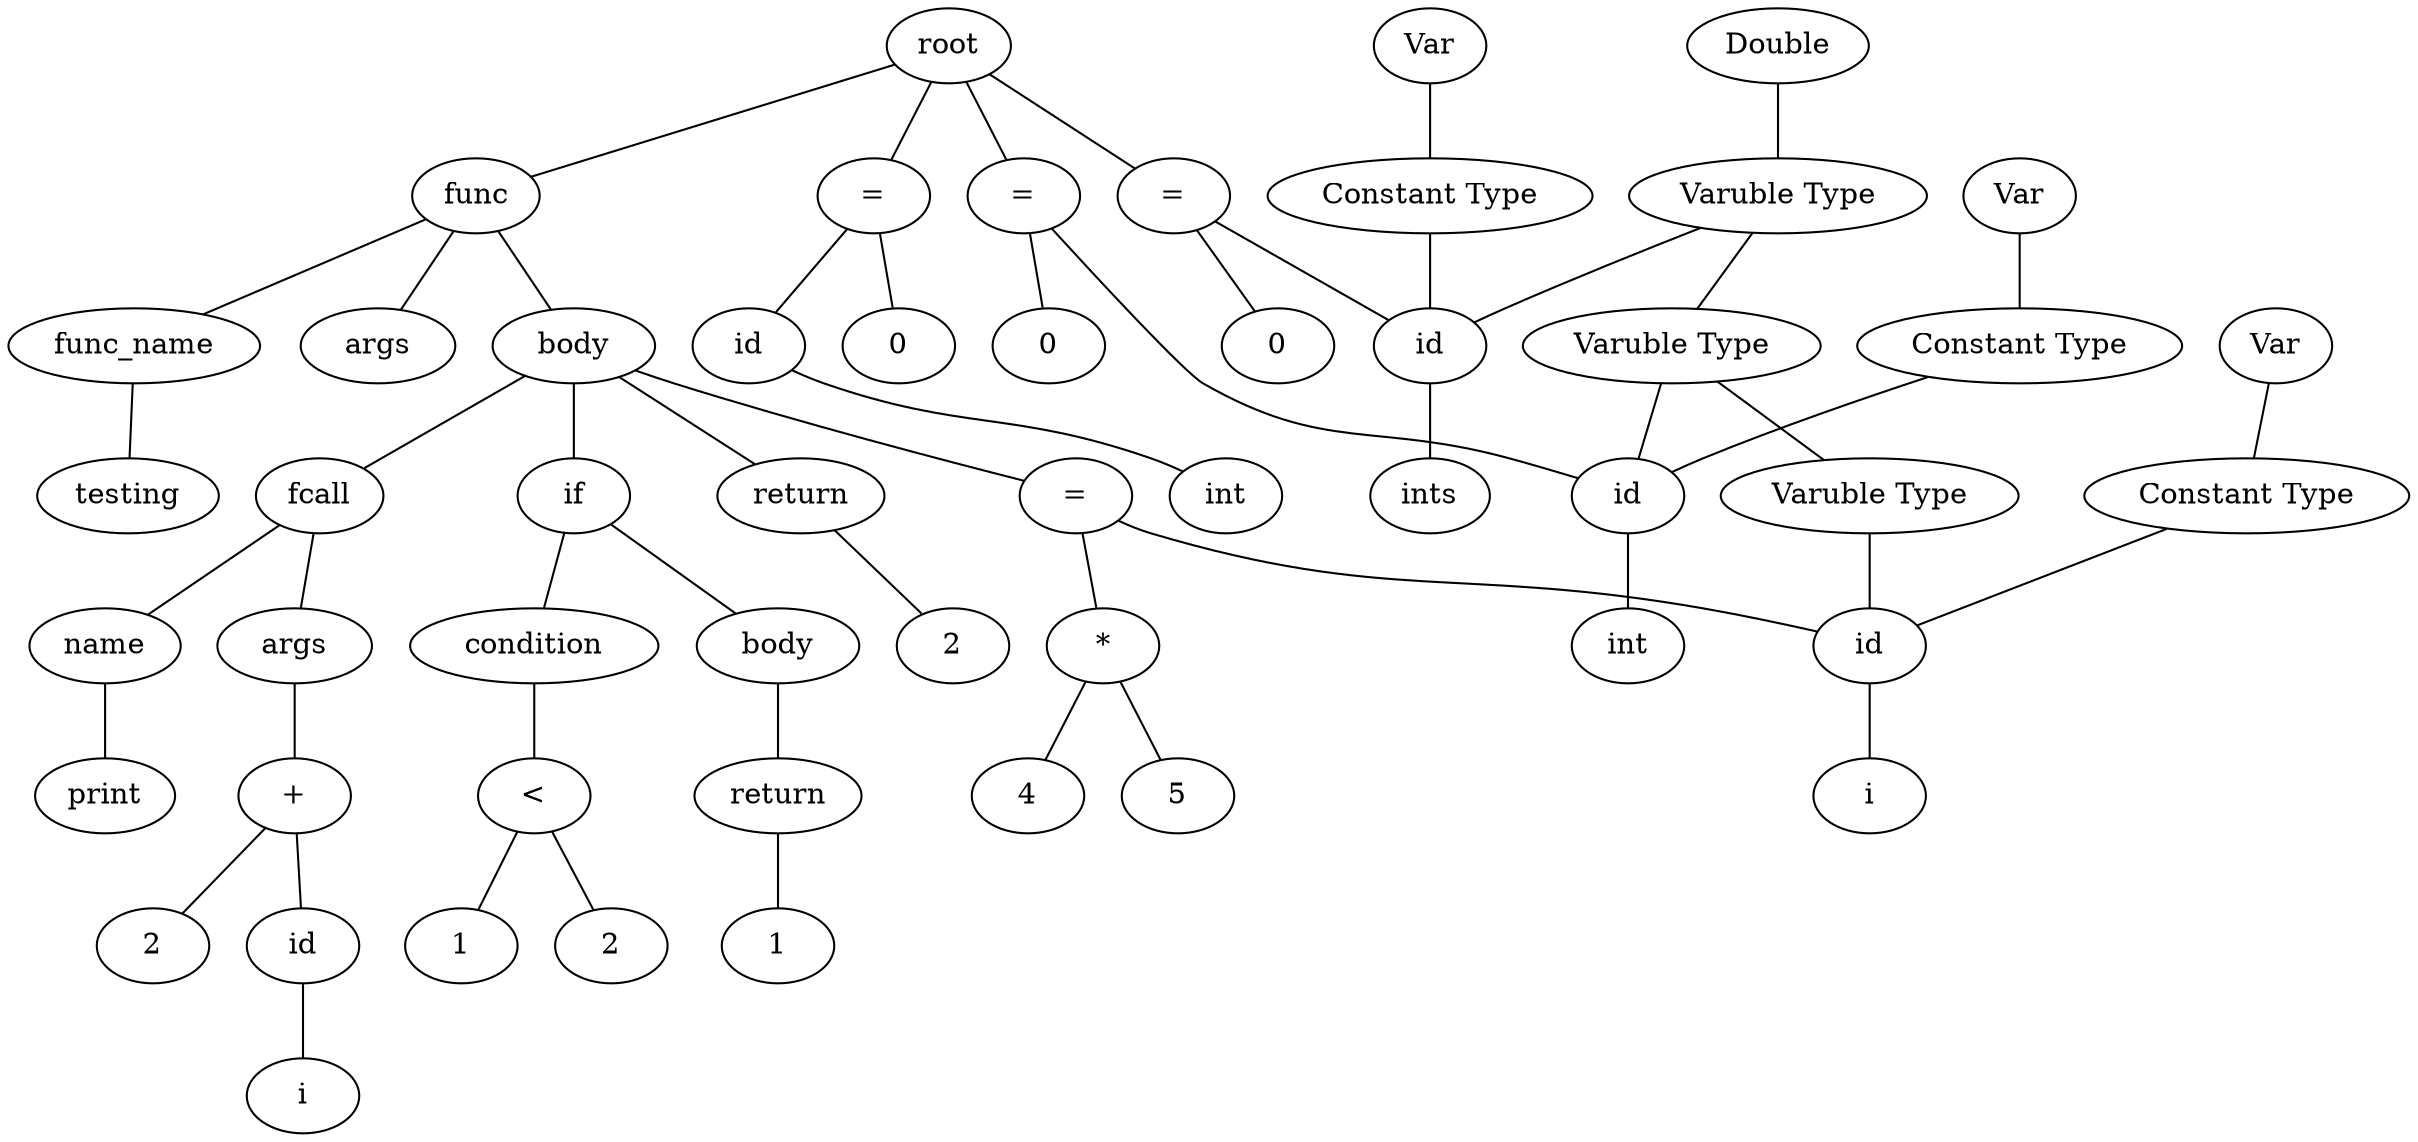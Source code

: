 graph graphname {
root;
func0[label = "func"];
root--func0;
func0name[label = "func_name"];
expr0[label = "testing"];
func0name--expr0;
func0--func0name;
func0args[label = " args "];
func0 -- func0args;
func0body[label = " body "];
func0 -- func0body;
assign0[label = "="];
func0body--assign0;
expr1[label = "id"];
assign0--expr1;
type0[label = "Varuble Type"];
type0--expr1;
type1[label = "Int"];
type1--type0;
consttype0[label = "Constant Type"];
consttype0--expr1;
consttype1[label = "Var"];
consttype1--consttype0;
expr2[label = "i"];
expr1--expr2;
expr3[label = "*"];
assign0--expr3;
expr4[label = "5"];
expr3--expr4;
expr5[label = "4"];
expr3--expr5;
expr6[label = "fcall"];
func0body--expr6;
expr6name[label = "name"];
expr7[label = "print"];
expr6name--expr7;
expr6--expr6name;
expr6args[label = " args "];
expr6 -- expr6args;
expr8[label = "+"];
expr6args--expr8;
expr9[label = "id"];
expr8--expr9;
expr10[label = "i"];
expr9--expr10;
expr11[label = "2"];
expr8--expr11;
if0[label = "if"];
func0body--if0;if0condition[label = " condition "];
if0 -- if0condition;
expr12[label = "<"];
if0condition--expr12;
expr13[label = "1"];
expr12--expr13;
expr14[label = "2"];
expr12--expr14;
if0body[label = " body "];
if0 -- if0body;
return1[label = "return"];
if0body--return1;
expr15[label = "1"];
return1--expr15;
return2[label = "return"];
func0body--return2;
expr16[label = "2"];
return2--expr16;
assign3[label = "="];
root--assign3;
expr17[label = "id"];
assign3--expr17;
type1[label = "Varuble Type"];
type1--expr17;
type2[label = "Int"];
type2--type1;
consttype2[label = "Constant Type"];
consttype2--expr17;
consttype3[label = "Var"];
consttype3--consttype2;
expr18[label = "int"];
expr17--expr18;
expr19[label = "0"];
assign3--expr19;
assign4[label = "="];
root--assign4;
expr20[label = "id"];
assign4--expr20;
type2[label = "Varuble Type"];
type2--expr20;
type3[label = "Double"];
type3--type2;
consttype4[label = "Constant Type"];
consttype4--expr20;
consttype5[label = "Var"];
consttype5--consttype4;
expr21[label = "ints"];
expr20--expr21;
expr22[label = "0"];
assign4--expr22;
assign5[label = "="];
root--assign5;
expr23[label = "id"];
assign5--expr23;
expr24[label = "int"];
expr23--expr24;
expr25[label = "0"];
assign5--expr25;
}

